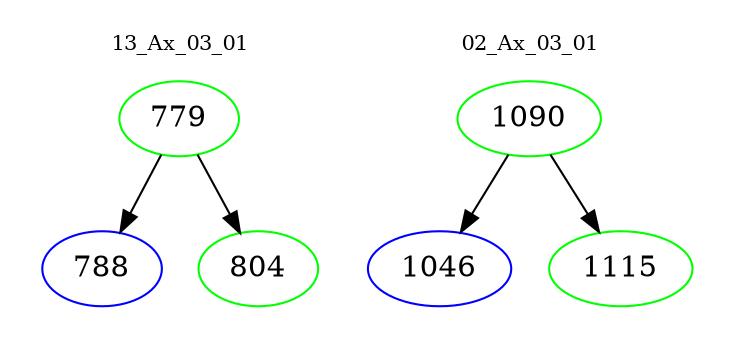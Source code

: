 digraph{
subgraph cluster_0 {
color = white
label = "13_Ax_03_01";
fontsize=10;
T0_779 [label="779", color="green"]
T0_779 -> T0_788 [color="black"]
T0_788 [label="788", color="blue"]
T0_779 -> T0_804 [color="black"]
T0_804 [label="804", color="green"]
}
subgraph cluster_1 {
color = white
label = "02_Ax_03_01";
fontsize=10;
T1_1090 [label="1090", color="green"]
T1_1090 -> T1_1046 [color="black"]
T1_1046 [label="1046", color="blue"]
T1_1090 -> T1_1115 [color="black"]
T1_1115 [label="1115", color="green"]
}
}
